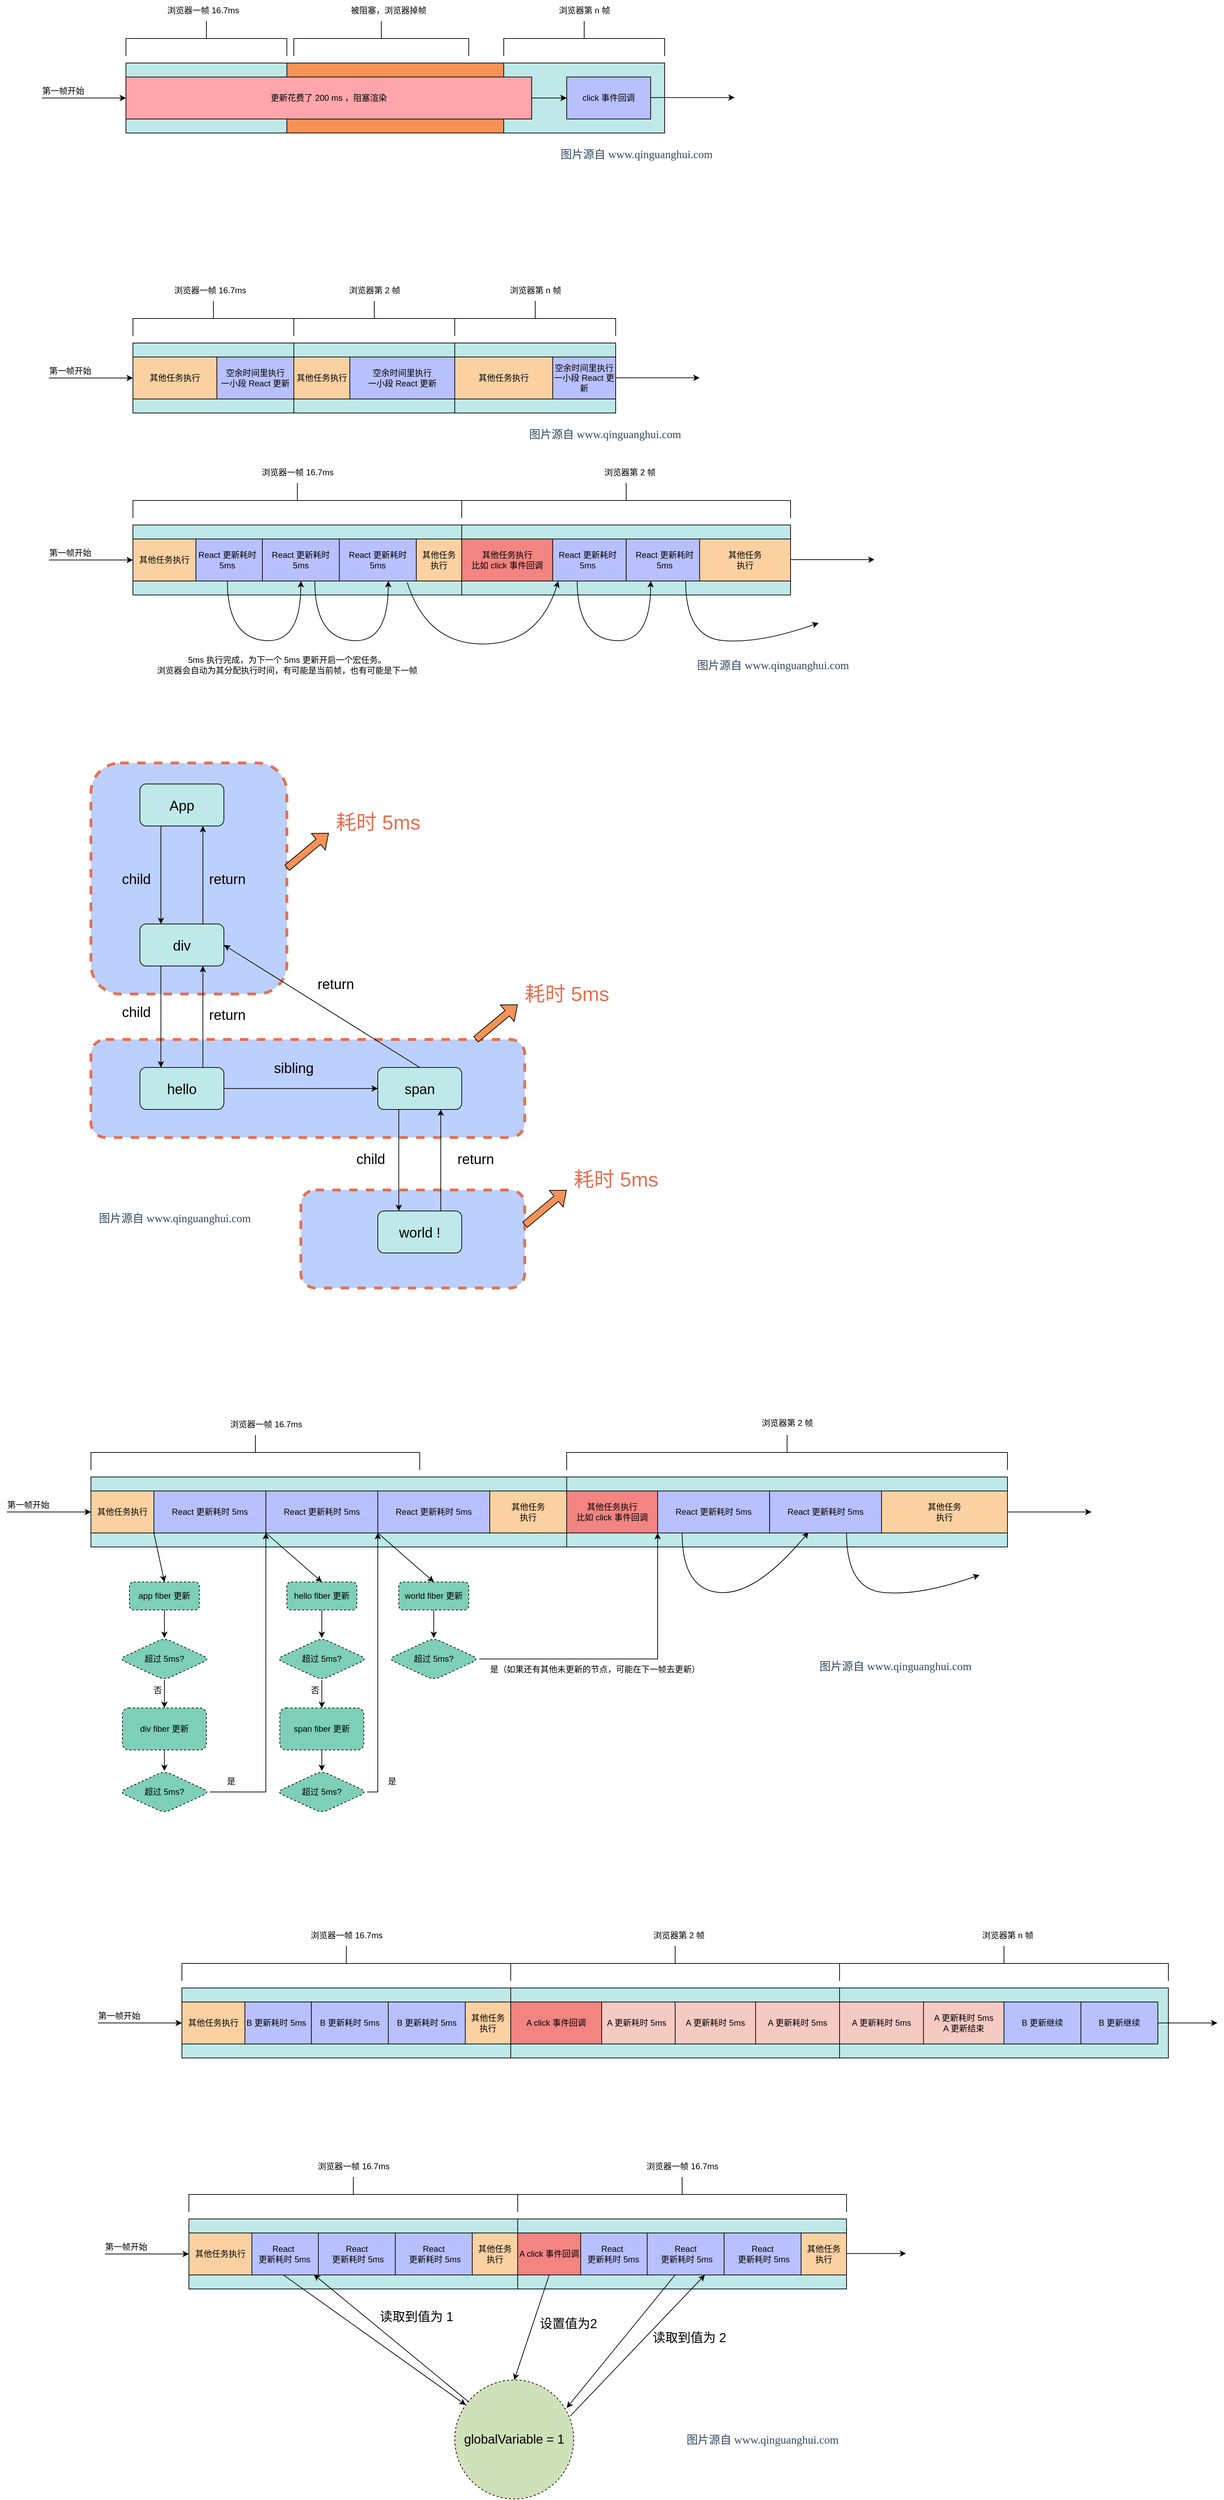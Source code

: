 <mxfile version="20.2.3" type="device"><diagram id="33m1zhPhn40Jrkgx1Ifg" name="React 并发"><mxGraphModel dx="2785" dy="1242" grid="1" gridSize="10" guides="1" tooltips="1" connect="1" arrows="1" fold="1" page="1" pageScale="1" pageWidth="827" pageHeight="1169" math="0" shadow="0"><root><mxCell id="0"/><mxCell id="1" parent="0"/><mxCell id="PT9RlLDkD7lPrrvfI8HO-163" value="" style="rounded=1;whiteSpace=wrap;html=1;fontSize=20;strokeWidth=4;fillColor=#bbd0ff;strokeColor=#E76F51;dashed=1;" vertex="1" parent="1"><mxGeometry x="350" y="1990" width="320" height="140" as="geometry"/></mxCell><mxCell id="PT9RlLDkD7lPrrvfI8HO-161" value="" style="rounded=1;whiteSpace=wrap;html=1;fontSize=20;strokeWidth=4;fillColor=#bbd0ff;strokeColor=#E76F51;dashed=1;" vertex="1" parent="1"><mxGeometry x="50" y="1775" width="620" height="140" as="geometry"/></mxCell><mxCell id="PT9RlLDkD7lPrrvfI8HO-159" value="" style="rounded=1;whiteSpace=wrap;html=1;fontSize=20;strokeWidth=4;fillColor=#bbd0ff;strokeColor=#E76F51;dashed=1;glass=0;sketch=0;" vertex="1" parent="1"><mxGeometry x="50" y="1380" width="280" height="330" as="geometry"/></mxCell><mxCell id="PT9RlLDkD7lPrrvfI8HO-18" value="" style="rounded=0;whiteSpace=wrap;html=1;fillColor=#bee9e8;strokeColor=#000;" vertex="1" parent="1"><mxGeometry x="640" y="380" width="230" height="100" as="geometry"/></mxCell><mxCell id="PT9RlLDkD7lPrrvfI8HO-9" value="" style="rounded=0;whiteSpace=wrap;html=1;fillColor=#f79256;strokeColor=#000;" vertex="1" parent="1"><mxGeometry x="330" y="380" width="310" height="100" as="geometry"/></mxCell><mxCell id="PT9RlLDkD7lPrrvfI8HO-1" value="" style="rounded=0;whiteSpace=wrap;html=1;fillColor=#bee9e8;strokeColor=#000;" vertex="1" parent="1"><mxGeometry x="100" y="380" width="230" height="100" as="geometry"/></mxCell><mxCell id="PT9RlLDkD7lPrrvfI8HO-17" value="" style="edgeStyle=orthogonalEdgeStyle;rounded=0;orthogonalLoop=1;jettySize=auto;html=1;" edge="1" parent="1" source="PT9RlLDkD7lPrrvfI8HO-5" target="PT9RlLDkD7lPrrvfI8HO-16"><mxGeometry relative="1" as="geometry"/></mxCell><mxCell id="PT9RlLDkD7lPrrvfI8HO-5" value="更新花费了 200 ms ，阻塞渲染" style="rounded=0;whiteSpace=wrap;html=1;fillColor=#ffa5ab;strokeColor=#000;" vertex="1" parent="1"><mxGeometry x="100" y="400" width="580" height="60" as="geometry"/></mxCell><mxCell id="PT9RlLDkD7lPrrvfI8HO-6" value="" style="endArrow=classic;html=1;rounded=0;entryX=0;entryY=0.5;entryDx=0;entryDy=0;" edge="1" parent="1" target="PT9RlLDkD7lPrrvfI8HO-5"><mxGeometry width="50" height="50" relative="1" as="geometry"><mxPoint x="-20" y="430" as="sourcePoint"/><mxPoint x="240" y="470" as="targetPoint"/></mxGeometry></mxCell><mxCell id="PT9RlLDkD7lPrrvfI8HO-7" value="第一帧开始" style="text;html=1;align=center;verticalAlign=middle;resizable=0;points=[];autosize=1;strokeColor=none;fillColor=none;" vertex="1" parent="1"><mxGeometry x="-30" y="405" width="80" height="30" as="geometry"/></mxCell><mxCell id="PT9RlLDkD7lPrrvfI8HO-12" value="" style="strokeWidth=1;html=1;shape=mxgraph.flowchart.annotation_2;align=left;labelPosition=right;pointerEvents=1;direction=south;" vertex="1" parent="1"><mxGeometry x="100" y="320" width="230" height="50" as="geometry"/></mxCell><mxCell id="PT9RlLDkD7lPrrvfI8HO-13" value="浏览器一帧 16.7ms" style="text;html=1;align=center;verticalAlign=middle;resizable=0;points=[];autosize=1;strokeColor=none;fillColor=none;" vertex="1" parent="1"><mxGeometry x="145" y="290" width="130" height="30" as="geometry"/></mxCell><mxCell id="PT9RlLDkD7lPrrvfI8HO-16" value="click 事件回调" style="whiteSpace=wrap;html=1;fillColor=#b8c0ff;strokeColor=#000;rounded=0;" vertex="1" parent="1"><mxGeometry x="730" y="400" width="120" height="60" as="geometry"/></mxCell><mxCell id="PT9RlLDkD7lPrrvfI8HO-19" value="" style="strokeWidth=1;html=1;shape=mxgraph.flowchart.annotation_2;align=left;labelPosition=right;pointerEvents=1;direction=south;" vertex="1" parent="1"><mxGeometry x="640" y="320" width="230" height="50" as="geometry"/></mxCell><mxCell id="PT9RlLDkD7lPrrvfI8HO-20" value="浏览器第 n 帧" style="text;html=1;align=center;verticalAlign=middle;resizable=0;points=[];autosize=1;strokeColor=none;fillColor=none;" vertex="1" parent="1"><mxGeometry x="705" y="290" width="100" height="30" as="geometry"/></mxCell><mxCell id="PT9RlLDkD7lPrrvfI8HO-21" value="" style="strokeWidth=1;html=1;shape=mxgraph.flowchart.annotation_2;align=left;labelPosition=right;pointerEvents=1;direction=south;" vertex="1" parent="1"><mxGeometry x="340" y="320" width="250" height="50" as="geometry"/></mxCell><mxCell id="PT9RlLDkD7lPrrvfI8HO-22" value="被阻塞，浏览器掉帧" style="text;html=1;align=center;verticalAlign=middle;resizable=0;points=[];autosize=1;strokeColor=none;fillColor=none;" vertex="1" parent="1"><mxGeometry x="410" y="290" width="130" height="30" as="geometry"/></mxCell><mxCell id="PT9RlLDkD7lPrrvfI8HO-24" value="" style="endArrow=classic;html=1;rounded=0;entryX=0;entryY=0.5;entryDx=0;entryDy=0;" edge="1" parent="1"><mxGeometry width="50" height="50" relative="1" as="geometry"><mxPoint x="850" y="429.41" as="sourcePoint"/><mxPoint x="970" y="429.41" as="targetPoint"/></mxGeometry></mxCell><mxCell id="PT9RlLDkD7lPrrvfI8HO-25" value="" style="rounded=0;whiteSpace=wrap;html=1;fillColor=#bee9e8;strokeColor=#000;" vertex="1" parent="1"><mxGeometry x="340" y="780" width="230" height="100" as="geometry"/></mxCell><mxCell id="PT9RlLDkD7lPrrvfI8HO-27" value="" style="rounded=0;whiteSpace=wrap;html=1;fillColor=#bee9e8;strokeColor=#000;" vertex="1" parent="1"><mxGeometry x="110" y="780" width="230" height="100" as="geometry"/></mxCell><mxCell id="PT9RlLDkD7lPrrvfI8HO-30" value="" style="endArrow=classic;html=1;rounded=0;entryX=0;entryY=0.5;entryDx=0;entryDy=0;" edge="1" parent="1"><mxGeometry width="50" height="50" relative="1" as="geometry"><mxPoint x="-10" y="830" as="sourcePoint"/><mxPoint x="110" y="830.0" as="targetPoint"/></mxGeometry></mxCell><mxCell id="PT9RlLDkD7lPrrvfI8HO-31" value="第一帧开始" style="text;html=1;align=center;verticalAlign=middle;resizable=0;points=[];autosize=1;strokeColor=none;fillColor=none;" vertex="1" parent="1"><mxGeometry x="-20" y="805" width="80" height="30" as="geometry"/></mxCell><mxCell id="PT9RlLDkD7lPrrvfI8HO-32" value="" style="strokeWidth=1;html=1;shape=mxgraph.flowchart.annotation_2;align=left;labelPosition=right;pointerEvents=1;direction=south;" vertex="1" parent="1"><mxGeometry x="110" y="720" width="230" height="50" as="geometry"/></mxCell><mxCell id="PT9RlLDkD7lPrrvfI8HO-33" value="浏览器一帧 16.7ms" style="text;html=1;align=center;verticalAlign=middle;resizable=0;points=[];autosize=1;strokeColor=none;fillColor=none;" vertex="1" parent="1"><mxGeometry x="155" y="690" width="130" height="30" as="geometry"/></mxCell><mxCell id="PT9RlLDkD7lPrrvfI8HO-34" value="空余时间里执行&lt;br&gt;一小段 React 更新" style="whiteSpace=wrap;html=1;fillColor=#b8c0ff;strokeColor=#000;rounded=0;" vertex="1" parent="1"><mxGeometry x="230" y="800" width="110" height="60" as="geometry"/></mxCell><mxCell id="PT9RlLDkD7lPrrvfI8HO-35" value="" style="strokeWidth=1;html=1;shape=mxgraph.flowchart.annotation_2;align=left;labelPosition=right;pointerEvents=1;direction=south;" vertex="1" parent="1"><mxGeometry x="340" y="720" width="230" height="50" as="geometry"/></mxCell><mxCell id="PT9RlLDkD7lPrrvfI8HO-36" value="浏览器第 2 帧" style="text;html=1;align=center;verticalAlign=middle;resizable=0;points=[];autosize=1;strokeColor=none;fillColor=none;" vertex="1" parent="1"><mxGeometry x="405" y="690" width="100" height="30" as="geometry"/></mxCell><mxCell id="PT9RlLDkD7lPrrvfI8HO-45" value="" style="rounded=0;whiteSpace=wrap;html=1;fillColor=#bee9e8;strokeColor=#000;" vertex="1" parent="1"><mxGeometry x="570" y="780" width="230" height="100" as="geometry"/></mxCell><mxCell id="PT9RlLDkD7lPrrvfI8HO-48" value="" style="strokeWidth=1;html=1;shape=mxgraph.flowchart.annotation_2;align=left;labelPosition=right;pointerEvents=1;direction=south;" vertex="1" parent="1"><mxGeometry x="570" y="720" width="230" height="50" as="geometry"/></mxCell><mxCell id="PT9RlLDkD7lPrrvfI8HO-49" value="浏览器第 n 帧" style="text;html=1;align=center;verticalAlign=middle;resizable=0;points=[];autosize=1;strokeColor=none;fillColor=none;" vertex="1" parent="1"><mxGeometry x="635" y="690" width="100" height="30" as="geometry"/></mxCell><mxCell id="PT9RlLDkD7lPrrvfI8HO-53" value="其他任务执行" style="rounded=0;whiteSpace=wrap;html=1;strokeWidth=1;fillColor=#fbd1a2;strokeColor=#000;" vertex="1" parent="1"><mxGeometry x="110" y="800" width="120" height="60" as="geometry"/></mxCell><mxCell id="PT9RlLDkD7lPrrvfI8HO-54" value="空余时间里执行&lt;br&gt;一小段 React 更新" style="whiteSpace=wrap;html=1;fillColor=#b8c0ff;strokeColor=#000;rounded=0;" vertex="1" parent="1"><mxGeometry x="420" y="800" width="150" height="60" as="geometry"/></mxCell><mxCell id="PT9RlLDkD7lPrrvfI8HO-55" value="其他任务执行" style="rounded=0;whiteSpace=wrap;html=1;strokeWidth=1;fillColor=#fbd1a2;strokeColor=#000;" vertex="1" parent="1"><mxGeometry x="340" y="800" width="80" height="60" as="geometry"/></mxCell><mxCell id="PT9RlLDkD7lPrrvfI8HO-56" value="空余时间里执行&lt;br&gt;一小段 React 更新" style="whiteSpace=wrap;html=1;fillColor=#b8c0ff;strokeColor=#000;rounded=0;" vertex="1" parent="1"><mxGeometry x="710" y="800" width="90" height="60" as="geometry"/></mxCell><mxCell id="PT9RlLDkD7lPrrvfI8HO-57" value="其他任务执行" style="rounded=0;whiteSpace=wrap;html=1;strokeWidth=1;fillColor=#fbd1a2;strokeColor=#000;" vertex="1" parent="1"><mxGeometry x="570" y="800" width="140" height="60" as="geometry"/></mxCell><mxCell id="PT9RlLDkD7lPrrvfI8HO-58" value="" style="endArrow=classic;html=1;rounded=0;entryX=0;entryY=0.5;entryDx=0;entryDy=0;" edge="1" parent="1"><mxGeometry width="50" height="50" relative="1" as="geometry"><mxPoint x="800" y="829.75" as="sourcePoint"/><mxPoint x="920" y="829.75" as="targetPoint"/></mxGeometry></mxCell><mxCell id="PT9RlLDkD7lPrrvfI8HO-76" value="" style="rounded=0;whiteSpace=wrap;html=1;fillColor=#bee9e8;strokeColor=#000;" vertex="1" parent="1"><mxGeometry x="110" y="1040" width="470" height="100" as="geometry"/></mxCell><mxCell id="PT9RlLDkD7lPrrvfI8HO-77" value="" style="endArrow=classic;html=1;rounded=0;entryX=0;entryY=0.5;entryDx=0;entryDy=0;" edge="1" parent="1"><mxGeometry width="50" height="50" relative="1" as="geometry"><mxPoint x="-10.0" y="1090" as="sourcePoint"/><mxPoint x="110.0" y="1090.0" as="targetPoint"/></mxGeometry></mxCell><mxCell id="PT9RlLDkD7lPrrvfI8HO-78" value="第一帧开始" style="text;html=1;align=center;verticalAlign=middle;resizable=0;points=[];autosize=1;strokeColor=none;fillColor=none;" vertex="1" parent="1"><mxGeometry x="-20" y="1065" width="80" height="30" as="geometry"/></mxCell><mxCell id="PT9RlLDkD7lPrrvfI8HO-79" value="" style="strokeWidth=1;html=1;shape=mxgraph.flowchart.annotation_2;align=left;labelPosition=right;pointerEvents=1;direction=south;" vertex="1" parent="1"><mxGeometry x="110" y="980" width="470" height="50" as="geometry"/></mxCell><mxCell id="PT9RlLDkD7lPrrvfI8HO-80" value="浏览器一帧 16.7ms" style="text;html=1;align=center;verticalAlign=middle;resizable=0;points=[];autosize=1;strokeColor=none;fillColor=none;" vertex="1" parent="1"><mxGeometry x="280" y="950" width="130" height="30" as="geometry"/></mxCell><mxCell id="PT9RlLDkD7lPrrvfI8HO-81" value="React 更新耗时 5ms" style="whiteSpace=wrap;html=1;fillColor=#b8c0ff;strokeColor=#000;rounded=0;" vertex="1" parent="1"><mxGeometry x="190" y="1060" width="110" height="60" as="geometry"/></mxCell><mxCell id="PT9RlLDkD7lPrrvfI8HO-84" value="" style="rounded=0;whiteSpace=wrap;html=1;fillColor=#bee9e8;strokeColor=#000;" vertex="1" parent="1"><mxGeometry x="580" y="1040" width="470" height="100" as="geometry"/></mxCell><mxCell id="PT9RlLDkD7lPrrvfI8HO-85" value="" style="strokeWidth=1;html=1;shape=mxgraph.flowchart.annotation_2;align=left;labelPosition=right;pointerEvents=1;direction=south;" vertex="1" parent="1"><mxGeometry x="580" y="980" width="470" height="50" as="geometry"/></mxCell><mxCell id="PT9RlLDkD7lPrrvfI8HO-92" value="" style="endArrow=classic;html=1;rounded=0;entryX=0;entryY=0.5;entryDx=0;entryDy=0;" edge="1" parent="1"><mxGeometry width="50" height="50" relative="1" as="geometry"><mxPoint x="1050" y="1089.47" as="sourcePoint"/><mxPoint x="1170" y="1089.47" as="targetPoint"/></mxGeometry></mxCell><mxCell id="PT9RlLDkD7lPrrvfI8HO-94" value="浏览器第 2 帧" style="text;html=1;align=center;verticalAlign=middle;resizable=0;points=[];autosize=1;strokeColor=none;fillColor=none;" vertex="1" parent="1"><mxGeometry x="770" y="950" width="100" height="30" as="geometry"/></mxCell><mxCell id="PT9RlLDkD7lPrrvfI8HO-95" value="React 更新耗时 5ms" style="whiteSpace=wrap;html=1;fillColor=#b8c0ff;strokeColor=#000;rounded=0;" vertex="1" parent="1"><mxGeometry x="295" y="1060" width="110" height="60" as="geometry"/></mxCell><mxCell id="PT9RlLDkD7lPrrvfI8HO-96" value="React 更新耗时 5ms" style="whiteSpace=wrap;html=1;fillColor=#b8c0ff;strokeColor=#000;rounded=0;" vertex="1" parent="1"><mxGeometry x="405" y="1060" width="110" height="60" as="geometry"/></mxCell><mxCell id="PT9RlLDkD7lPrrvfI8HO-97" value="其他任务执行" style="rounded=0;whiteSpace=wrap;html=1;strokeWidth=1;fillColor=#fbd1a2;strokeColor=#000;" vertex="1" parent="1"><mxGeometry x="110" y="1060" width="90" height="60" as="geometry"/></mxCell><mxCell id="PT9RlLDkD7lPrrvfI8HO-100" value="其他任务&lt;br&gt;执行" style="rounded=0;whiteSpace=wrap;html=1;strokeWidth=1;fillColor=#fbd1a2;strokeColor=#000;" vertex="1" parent="1"><mxGeometry x="515" y="1060" width="65" height="60" as="geometry"/></mxCell><mxCell id="PT9RlLDkD7lPrrvfI8HO-102" value="" style="curved=1;endArrow=classic;html=1;rounded=0;exitX=0.5;exitY=1;exitDx=0;exitDy=0;entryX=0.5;entryY=1;entryDx=0;entryDy=0;" edge="1" parent="1" source="PT9RlLDkD7lPrrvfI8HO-81" target="PT9RlLDkD7lPrrvfI8HO-95"><mxGeometry width="50" height="50" relative="1" as="geometry"><mxPoint x="270" y="1230" as="sourcePoint"/><mxPoint x="320" y="1180" as="targetPoint"/><Array as="points"><mxPoint x="245" y="1200"/><mxPoint x="350" y="1210"/></Array></mxGeometry></mxCell><mxCell id="PT9RlLDkD7lPrrvfI8HO-103" value="5ms 执行完成，为下一个 5ms 更新开启一个宏任务。&lt;br&gt;浏览器会自动为其分配执行时间，有可能是当前帧，也有可能是下一帧&lt;br&gt;" style="text;html=1;align=center;verticalAlign=middle;resizable=0;points=[];autosize=1;strokeColor=none;fillColor=none;" vertex="1" parent="1"><mxGeometry x="130" y="1220" width="400" height="40" as="geometry"/></mxCell><mxCell id="PT9RlLDkD7lPrrvfI8HO-104" value="" style="curved=1;endArrow=classic;html=1;rounded=0;exitX=0.5;exitY=1;exitDx=0;exitDy=0;entryX=0.5;entryY=1;entryDx=0;entryDy=0;" edge="1" parent="1"><mxGeometry width="50" height="50" relative="1" as="geometry"><mxPoint x="370" y="1120" as="sourcePoint"/><mxPoint x="475" y="1120" as="targetPoint"/><Array as="points"><mxPoint x="370" y="1200"/><mxPoint x="475" y="1210"/></Array></mxGeometry></mxCell><mxCell id="PT9RlLDkD7lPrrvfI8HO-105" value="React 更新耗时 5ms" style="whiteSpace=wrap;html=1;fillColor=#b8c0ff;strokeColor=#000;rounded=0;" vertex="1" parent="1"><mxGeometry x="705" y="1060" width="110" height="60" as="geometry"/></mxCell><mxCell id="PT9RlLDkD7lPrrvfI8HO-106" value="React 更新耗时 5ms" style="whiteSpace=wrap;html=1;fillColor=#b8c0ff;strokeColor=#000;rounded=0;" vertex="1" parent="1"><mxGeometry x="815" y="1060" width="110" height="60" as="geometry"/></mxCell><mxCell id="PT9RlLDkD7lPrrvfI8HO-108" value="其他任务执行&lt;br&gt;比如 click 事件回调" style="rounded=0;whiteSpace=wrap;html=1;strokeWidth=1;fillColor=#f28482;strokeColor=#000;" vertex="1" parent="1"><mxGeometry x="580" y="1060" width="130" height="60" as="geometry"/></mxCell><mxCell id="PT9RlLDkD7lPrrvfI8HO-109" value="其他任务&lt;br&gt;执行" style="rounded=0;whiteSpace=wrap;html=1;strokeWidth=1;fillColor=#fbd1a2;strokeColor=#000;" vertex="1" parent="1"><mxGeometry x="920" y="1060" width="130" height="60" as="geometry"/></mxCell><mxCell id="PT9RlLDkD7lPrrvfI8HO-110" value="" style="curved=1;endArrow=classic;html=1;rounded=0;exitX=0.882;exitY=1.033;exitDx=0;exitDy=0;exitPerimeter=0;entryX=0.118;entryY=1.007;entryDx=0;entryDy=0;entryPerimeter=0;" edge="1" parent="1" source="PT9RlLDkD7lPrrvfI8HO-96" target="PT9RlLDkD7lPrrvfI8HO-105"><mxGeometry width="50" height="50" relative="1" as="geometry"><mxPoint x="515" y="1110" as="sourcePoint"/><mxPoint x="620" y="1110" as="targetPoint"/><Array as="points"><mxPoint x="530" y="1210"/><mxPoint x="690" y="1210"/></Array></mxGeometry></mxCell><mxCell id="PT9RlLDkD7lPrrvfI8HO-111" value="" style="curved=1;endArrow=classic;html=1;rounded=0;exitX=0.5;exitY=1;exitDx=0;exitDy=0;entryX=0.5;entryY=1;entryDx=0;entryDy=0;" edge="1" parent="1"><mxGeometry width="50" height="50" relative="1" as="geometry"><mxPoint x="745" y="1120" as="sourcePoint"/><mxPoint x="850" y="1120" as="targetPoint"/><Array as="points"><mxPoint x="745" y="1200"/><mxPoint x="850" y="1210"/></Array></mxGeometry></mxCell><mxCell id="PT9RlLDkD7lPrrvfI8HO-112" value="" style="curved=1;endArrow=classic;html=1;rounded=0;exitX=0.5;exitY=1;exitDx=0;exitDy=0;" edge="1" parent="1"><mxGeometry width="50" height="50" relative="1" as="geometry"><mxPoint x="900" y="1120" as="sourcePoint"/><mxPoint x="1090" y="1180" as="targetPoint"/><Array as="points"><mxPoint x="900" y="1200"/><mxPoint x="1005" y="1210"/></Array></mxGeometry></mxCell><mxCell id="PT9RlLDkD7lPrrvfI8HO-141" style="edgeStyle=orthogonalEdgeStyle;rounded=0;orthogonalLoop=1;jettySize=auto;html=1;exitX=0.25;exitY=1;exitDx=0;exitDy=0;entryX=0.25;entryY=0;entryDx=0;entryDy=0;fontSize=20;" edge="1" parent="1" source="PT9RlLDkD7lPrrvfI8HO-115" target="PT9RlLDkD7lPrrvfI8HO-119"><mxGeometry relative="1" as="geometry"/></mxCell><mxCell id="PT9RlLDkD7lPrrvfI8HO-115" value="App" style="rounded=1;whiteSpace=wrap;html=1;strokeWidth=1;fillColor=#bee9e8;strokeColor=#000;fontSize=20;" vertex="1" parent="1"><mxGeometry x="120" y="1410" width="120" height="60" as="geometry"/></mxCell><mxCell id="PT9RlLDkD7lPrrvfI8HO-142" style="edgeStyle=orthogonalEdgeStyle;rounded=0;orthogonalLoop=1;jettySize=auto;html=1;exitX=0.25;exitY=1;exitDx=0;exitDy=0;entryX=0.25;entryY=0;entryDx=0;entryDy=0;fontSize=20;" edge="1" parent="1" source="PT9RlLDkD7lPrrvfI8HO-119" target="PT9RlLDkD7lPrrvfI8HO-121"><mxGeometry relative="1" as="geometry"/></mxCell><mxCell id="PT9RlLDkD7lPrrvfI8HO-155" style="edgeStyle=orthogonalEdgeStyle;rounded=0;orthogonalLoop=1;jettySize=auto;html=1;exitX=0.75;exitY=0;exitDx=0;exitDy=0;entryX=0.75;entryY=1;entryDx=0;entryDy=0;fontSize=20;" edge="1" parent="1" source="PT9RlLDkD7lPrrvfI8HO-119" target="PT9RlLDkD7lPrrvfI8HO-115"><mxGeometry relative="1" as="geometry"/></mxCell><mxCell id="PT9RlLDkD7lPrrvfI8HO-119" value="div" style="rounded=1;whiteSpace=wrap;html=1;strokeWidth=1;fillColor=#bee9e8;strokeColor=#000;fontSize=20;" vertex="1" parent="1"><mxGeometry x="120" y="1610" width="120" height="60" as="geometry"/></mxCell><mxCell id="PT9RlLDkD7lPrrvfI8HO-124" value="" style="edgeStyle=orthogonalEdgeStyle;rounded=0;orthogonalLoop=1;jettySize=auto;html=1;fontSize=20;" edge="1" parent="1" source="PT9RlLDkD7lPrrvfI8HO-121" target="PT9RlLDkD7lPrrvfI8HO-123"><mxGeometry relative="1" as="geometry"/></mxCell><mxCell id="PT9RlLDkD7lPrrvfI8HO-154" style="edgeStyle=orthogonalEdgeStyle;rounded=0;orthogonalLoop=1;jettySize=auto;html=1;exitX=0.75;exitY=0;exitDx=0;exitDy=0;entryX=0.75;entryY=1;entryDx=0;entryDy=0;fontSize=20;" edge="1" parent="1" source="PT9RlLDkD7lPrrvfI8HO-121" target="PT9RlLDkD7lPrrvfI8HO-119"><mxGeometry relative="1" as="geometry"/></mxCell><mxCell id="PT9RlLDkD7lPrrvfI8HO-121" value="hello" style="rounded=1;whiteSpace=wrap;html=1;strokeWidth=1;fillColor=#bee9e8;strokeColor=#000;fontSize=20;" vertex="1" parent="1"><mxGeometry x="120" y="1815" width="120" height="60" as="geometry"/></mxCell><mxCell id="PT9RlLDkD7lPrrvfI8HO-156" style="edgeStyle=orthogonalEdgeStyle;rounded=0;orthogonalLoop=1;jettySize=auto;html=1;exitX=0.25;exitY=1;exitDx=0;exitDy=0;entryX=0.25;entryY=0;entryDx=0;entryDy=0;fontSize=20;" edge="1" parent="1" source="PT9RlLDkD7lPrrvfI8HO-123" target="PT9RlLDkD7lPrrvfI8HO-125"><mxGeometry relative="1" as="geometry"/></mxCell><mxCell id="PT9RlLDkD7lPrrvfI8HO-123" value="span" style="rounded=1;whiteSpace=wrap;html=1;strokeWidth=1;fillColor=#bee9e8;strokeColor=#000;fontSize=20;" vertex="1" parent="1"><mxGeometry x="460" y="1815" width="120" height="60" as="geometry"/></mxCell><mxCell id="PT9RlLDkD7lPrrvfI8HO-140" style="edgeStyle=orthogonalEdgeStyle;rounded=0;orthogonalLoop=1;jettySize=auto;html=1;exitX=0.75;exitY=0;exitDx=0;exitDy=0;entryX=0.75;entryY=1;entryDx=0;entryDy=0;fontSize=20;" edge="1" parent="1" source="PT9RlLDkD7lPrrvfI8HO-125" target="PT9RlLDkD7lPrrvfI8HO-123"><mxGeometry relative="1" as="geometry"/></mxCell><mxCell id="PT9RlLDkD7lPrrvfI8HO-125" value="world !" style="rounded=1;whiteSpace=wrap;html=1;strokeWidth=1;fillColor=#bee9e8;strokeColor=#000;fontSize=20;" vertex="1" parent="1"><mxGeometry x="460" y="2020" width="120" height="60" as="geometry"/></mxCell><mxCell id="PT9RlLDkD7lPrrvfI8HO-127" value="child" style="text;html=1;strokeColor=none;fillColor=none;align=center;verticalAlign=middle;whiteSpace=wrap;rounded=0;fontSize=20;" vertex="1" parent="1"><mxGeometry x="85" y="1530" width="60" height="30" as="geometry"/></mxCell><mxCell id="PT9RlLDkD7lPrrvfI8HO-139" value="" style="endArrow=classic;html=1;rounded=0;fontSize=20;exitX=0.5;exitY=0;exitDx=0;exitDy=0;entryX=1;entryY=0.5;entryDx=0;entryDy=0;" edge="1" parent="1" source="PT9RlLDkD7lPrrvfI8HO-123" target="PT9RlLDkD7lPrrvfI8HO-119"><mxGeometry width="50" height="50" relative="1" as="geometry"><mxPoint x="350" y="1720" as="sourcePoint"/><mxPoint x="400" y="1670" as="targetPoint"/></mxGeometry></mxCell><mxCell id="PT9RlLDkD7lPrrvfI8HO-143" value="child" style="text;html=1;strokeColor=none;fillColor=none;align=center;verticalAlign=middle;whiteSpace=wrap;rounded=0;fontSize=20;" vertex="1" parent="1"><mxGeometry x="85" y="1720" width="60" height="30" as="geometry"/></mxCell><mxCell id="PT9RlLDkD7lPrrvfI8HO-144" value="child" style="text;html=1;strokeColor=none;fillColor=none;align=center;verticalAlign=middle;whiteSpace=wrap;rounded=0;fontSize=20;" vertex="1" parent="1"><mxGeometry x="420" y="1930" width="60" height="30" as="geometry"/></mxCell><mxCell id="PT9RlLDkD7lPrrvfI8HO-145" value="return" style="text;html=1;strokeColor=none;fillColor=none;align=center;verticalAlign=middle;whiteSpace=wrap;rounded=0;fontSize=20;" vertex="1" parent="1"><mxGeometry x="215" y="1530" width="60" height="30" as="geometry"/></mxCell><mxCell id="PT9RlLDkD7lPrrvfI8HO-146" value="return" style="text;html=1;strokeColor=none;fillColor=none;align=center;verticalAlign=middle;whiteSpace=wrap;rounded=0;fontSize=20;" vertex="1" parent="1"><mxGeometry x="215" y="1724" width="60" height="30" as="geometry"/></mxCell><mxCell id="PT9RlLDkD7lPrrvfI8HO-147" value="return" style="text;html=1;strokeColor=none;fillColor=none;align=center;verticalAlign=middle;whiteSpace=wrap;rounded=0;fontSize=20;" vertex="1" parent="1"><mxGeometry x="370" y="1680" width="60" height="30" as="geometry"/></mxCell><mxCell id="PT9RlLDkD7lPrrvfI8HO-148" value="return" style="text;html=1;strokeColor=none;fillColor=none;align=center;verticalAlign=middle;whiteSpace=wrap;rounded=0;fontSize=20;" vertex="1" parent="1"><mxGeometry x="570" y="1930" width="60" height="30" as="geometry"/></mxCell><mxCell id="PT9RlLDkD7lPrrvfI8HO-149" value="sibling" style="text;html=1;strokeColor=none;fillColor=none;align=center;verticalAlign=middle;whiteSpace=wrap;rounded=0;fontSize=20;" vertex="1" parent="1"><mxGeometry x="310" y="1800" width="60" height="30" as="geometry"/></mxCell><mxCell id="PT9RlLDkD7lPrrvfI8HO-162" value="耗时 5ms" style="text;html=1;strokeColor=none;fillColor=none;align=center;verticalAlign=middle;whiteSpace=wrap;rounded=0;dashed=1;fontSize=29;fontColor=#E76F51;" vertex="1" parent="1"><mxGeometry x="396.5" y="1450" width="127" height="30" as="geometry"/></mxCell><mxCell id="PT9RlLDkD7lPrrvfI8HO-164" value="" style="shape=flexArrow;endArrow=classic;html=1;rounded=0;fontSize=29;fontColor=#E76F51;fillColor=#f79256;strokeColor=#000;" edge="1" parent="1"><mxGeometry width="50" height="50" relative="1" as="geometry"><mxPoint x="330" y="1530" as="sourcePoint"/><mxPoint x="390" y="1480" as="targetPoint"/></mxGeometry></mxCell><mxCell id="PT9RlLDkD7lPrrvfI8HO-166" value="耗时 5ms" style="text;html=1;strokeColor=none;fillColor=none;align=center;verticalAlign=middle;whiteSpace=wrap;rounded=0;dashed=1;fontSize=29;fontColor=#E76F51;" vertex="1" parent="1"><mxGeometry x="666.5" y="1695" width="127" height="30" as="geometry"/></mxCell><mxCell id="PT9RlLDkD7lPrrvfI8HO-167" value="" style="shape=flexArrow;endArrow=classic;html=1;rounded=0;fontSize=29;fontColor=#E76F51;fillColor=#f79256;strokeColor=#000;" edge="1" parent="1"><mxGeometry width="50" height="50" relative="1" as="geometry"><mxPoint x="600" y="1775" as="sourcePoint"/><mxPoint x="660" y="1725" as="targetPoint"/></mxGeometry></mxCell><mxCell id="PT9RlLDkD7lPrrvfI8HO-168" value="耗时 5ms" style="text;html=1;strokeColor=none;fillColor=none;align=center;verticalAlign=middle;whiteSpace=wrap;rounded=0;dashed=1;fontSize=29;fontColor=#E76F51;" vertex="1" parent="1"><mxGeometry x="736.5" y="1960" width="127" height="30" as="geometry"/></mxCell><mxCell id="PT9RlLDkD7lPrrvfI8HO-169" value="" style="shape=flexArrow;endArrow=classic;html=1;rounded=0;fontSize=29;fontColor=#E76F51;fillColor=#f79256;strokeColor=#000;" edge="1" parent="1"><mxGeometry width="50" height="50" relative="1" as="geometry"><mxPoint x="670" y="2040" as="sourcePoint"/><mxPoint x="730" y="1990" as="targetPoint"/></mxGeometry></mxCell><mxCell id="PT9RlLDkD7lPrrvfI8HO-170" value="" style="rounded=0;whiteSpace=wrap;html=1;fillColor=#bee9e8;strokeColor=#000;" vertex="1" parent="1"><mxGeometry x="50" y="2400" width="680" height="100" as="geometry"/></mxCell><mxCell id="PT9RlLDkD7lPrrvfI8HO-171" value="" style="endArrow=classic;html=1;rounded=0;entryX=0;entryY=0.5;entryDx=0;entryDy=0;" edge="1" parent="1"><mxGeometry width="50" height="50" relative="1" as="geometry"><mxPoint x="-70" y="2450" as="sourcePoint"/><mxPoint x="50" y="2450" as="targetPoint"/></mxGeometry></mxCell><mxCell id="PT9RlLDkD7lPrrvfI8HO-172" value="第一帧开始" style="text;html=1;align=center;verticalAlign=middle;resizable=0;points=[];autosize=1;strokeColor=none;fillColor=none;" vertex="1" parent="1"><mxGeometry x="-80" y="2425" width="80" height="30" as="geometry"/></mxCell><mxCell id="PT9RlLDkD7lPrrvfI8HO-173" value="" style="strokeWidth=1;html=1;shape=mxgraph.flowchart.annotation_2;align=left;labelPosition=right;pointerEvents=1;direction=south;" vertex="1" parent="1"><mxGeometry x="50" y="2340" width="470" height="50" as="geometry"/></mxCell><mxCell id="PT9RlLDkD7lPrrvfI8HO-174" value="浏览器一帧 16.7ms" style="text;html=1;align=center;verticalAlign=middle;resizable=0;points=[];autosize=1;strokeColor=none;fillColor=none;" vertex="1" parent="1"><mxGeometry x="235" y="2310" width="130" height="30" as="geometry"/></mxCell><mxCell id="PT9RlLDkD7lPrrvfI8HO-175" value="React 更新耗时 5ms" style="whiteSpace=wrap;html=1;fillColor=#b8c0ff;strokeColor=#000;rounded=0;" vertex="1" parent="1"><mxGeometry x="140" y="2420" width="160" height="60" as="geometry"/></mxCell><mxCell id="PT9RlLDkD7lPrrvfI8HO-176" value="" style="rounded=0;whiteSpace=wrap;html=1;fillColor=#bee9e8;strokeColor=#000;" vertex="1" parent="1"><mxGeometry x="730" y="2400" width="630" height="100" as="geometry"/></mxCell><mxCell id="PT9RlLDkD7lPrrvfI8HO-177" value="" style="strokeWidth=1;html=1;shape=mxgraph.flowchart.annotation_2;align=left;labelPosition=right;pointerEvents=1;direction=south;" vertex="1" parent="1"><mxGeometry x="730" y="2340" width="630" height="50" as="geometry"/></mxCell><mxCell id="PT9RlLDkD7lPrrvfI8HO-178" value="浏览器第 2 帧" style="text;html=1;align=center;verticalAlign=middle;resizable=0;points=[];autosize=1;strokeColor=none;fillColor=none;" vertex="1" parent="1"><mxGeometry x="995" y="2308" width="100" height="30" as="geometry"/></mxCell><mxCell id="PT9RlLDkD7lPrrvfI8HO-181" value="其他任务执行" style="rounded=0;whiteSpace=wrap;html=1;strokeWidth=1;fillColor=#fbd1a2;strokeColor=#000;" vertex="1" parent="1"><mxGeometry x="50" y="2420" width="90" height="60" as="geometry"/></mxCell><mxCell id="PT9RlLDkD7lPrrvfI8HO-182" value="其他任务&lt;br&gt;执行" style="rounded=0;whiteSpace=wrap;html=1;strokeWidth=1;fillColor=#fbd1a2;strokeColor=#000;" vertex="1" parent="1"><mxGeometry x="620" y="2420" width="110" height="60" as="geometry"/></mxCell><mxCell id="PT9RlLDkD7lPrrvfI8HO-188" value="其他任务执行&lt;br&gt;比如 click 事件回调" style="rounded=0;whiteSpace=wrap;html=1;strokeWidth=1;fillColor=#f28482;strokeColor=#000;" vertex="1" parent="1"><mxGeometry x="730" y="2420" width="130" height="60" as="geometry"/></mxCell><mxCell id="PT9RlLDkD7lPrrvfI8HO-191" value="" style="curved=1;endArrow=classic;html=1;rounded=0;exitX=0.5;exitY=1;exitDx=0;exitDy=0;entryX=0.347;entryY=0.981;entryDx=0;entryDy=0;entryPerimeter=0;" edge="1" parent="1" target="PT9RlLDkD7lPrrvfI8HO-242"><mxGeometry width="50" height="50" relative="1" as="geometry"><mxPoint x="895" y="2480" as="sourcePoint"/><mxPoint x="1000" y="2480" as="targetPoint"/><Array as="points"><mxPoint x="895" y="2560"/><mxPoint x="1000" y="2570"/></Array></mxGeometry></mxCell><mxCell id="PT9RlLDkD7lPrrvfI8HO-192" value="" style="curved=1;endArrow=classic;html=1;rounded=0;exitX=0.5;exitY=1;exitDx=0;exitDy=0;" edge="1" parent="1"><mxGeometry width="50" height="50" relative="1" as="geometry"><mxPoint x="1130" y="2480" as="sourcePoint"/><mxPoint x="1320" y="2540" as="targetPoint"/><Array as="points"><mxPoint x="1130" y="2560"/><mxPoint x="1235" y="2570"/></Array></mxGeometry></mxCell><mxCell id="PT9RlLDkD7lPrrvfI8HO-195" value="" style="endArrow=classic;html=1;rounded=0;fontSize=29;fontColor=#E76F51;exitX=0;exitY=1;exitDx=0;exitDy=0;entryX=0.5;entryY=0;entryDx=0;entryDy=0;" edge="1" parent="1" source="PT9RlLDkD7lPrrvfI8HO-175" target="PT9RlLDkD7lPrrvfI8HO-196"><mxGeometry width="50" height="50" relative="1" as="geometry"><mxPoint x="280" y="2460" as="sourcePoint"/><mxPoint x="160" y="2550" as="targetPoint"/></mxGeometry></mxCell><mxCell id="PT9RlLDkD7lPrrvfI8HO-204" value="" style="edgeStyle=orthogonalEdgeStyle;rounded=0;orthogonalLoop=1;jettySize=auto;html=1;fontSize=12;fontColor=#E76F51;" edge="1" parent="1" source="PT9RlLDkD7lPrrvfI8HO-196" target="PT9RlLDkD7lPrrvfI8HO-203"><mxGeometry relative="1" as="geometry"/></mxCell><mxCell id="PT9RlLDkD7lPrrvfI8HO-196" value="app fiber 更新" style="rounded=1;whiteSpace=wrap;html=1;glass=0;dashed=1;sketch=0;fontSize=12;strokeColor=#000;strokeWidth=1;fillColor=#7dcfb6;" vertex="1" parent="1"><mxGeometry x="105" y="2550" width="100" height="40" as="geometry"/></mxCell><mxCell id="PT9RlLDkD7lPrrvfI8HO-206" value="" style="edgeStyle=orthogonalEdgeStyle;rounded=0;orthogonalLoop=1;jettySize=auto;html=1;fontSize=12;fontColor=#E76F51;" edge="1" parent="1" source="PT9RlLDkD7lPrrvfI8HO-203" target="PT9RlLDkD7lPrrvfI8HO-205"><mxGeometry relative="1" as="geometry"/></mxCell><mxCell id="PT9RlLDkD7lPrrvfI8HO-203" value="超过 5ms?" style="rhombus;whiteSpace=wrap;html=1;fillColor=#7dcfb6;strokeColor=#000;rounded=1;glass=0;dashed=1;sketch=0;strokeWidth=1;" vertex="1" parent="1"><mxGeometry x="90" y="2630" width="130" height="60" as="geometry"/></mxCell><mxCell id="PT9RlLDkD7lPrrvfI8HO-208" style="edgeStyle=orthogonalEdgeStyle;rounded=0;orthogonalLoop=1;jettySize=auto;html=1;exitX=0.5;exitY=1;exitDx=0;exitDy=0;entryX=0.5;entryY=0;entryDx=0;entryDy=0;fontSize=12;fontColor=#E76F51;" edge="1" parent="1" source="PT9RlLDkD7lPrrvfI8HO-205" target="PT9RlLDkD7lPrrvfI8HO-207"><mxGeometry relative="1" as="geometry"/></mxCell><mxCell id="PT9RlLDkD7lPrrvfI8HO-205" value="div fiber 更新" style="whiteSpace=wrap;html=1;fillColor=#7dcfb6;strokeColor=#000;rounded=1;glass=0;dashed=1;sketch=0;strokeWidth=1;" vertex="1" parent="1"><mxGeometry x="95" y="2730" width="120" height="60" as="geometry"/></mxCell><mxCell id="PT9RlLDkD7lPrrvfI8HO-223" style="edgeStyle=orthogonalEdgeStyle;rounded=0;orthogonalLoop=1;jettySize=auto;html=1;entryX=0;entryY=1;entryDx=0;entryDy=0;fontSize=12;fontColor=#000000;" edge="1" parent="1" source="PT9RlLDkD7lPrrvfI8HO-207" target="PT9RlLDkD7lPrrvfI8HO-221"><mxGeometry relative="1" as="geometry"/></mxCell><mxCell id="PT9RlLDkD7lPrrvfI8HO-207" value="超过 5ms?" style="rhombus;whiteSpace=wrap;html=1;fillColor=#7dcfb6;strokeColor=#000;rounded=1;glass=0;dashed=1;sketch=0;strokeWidth=1;" vertex="1" parent="1"><mxGeometry x="90" y="2820" width="130" height="60" as="geometry"/></mxCell><mxCell id="PT9RlLDkD7lPrrvfI8HO-209" value="&lt;font color=&quot;#000000&quot;&gt;否&lt;/font&gt;" style="text;html=1;align=center;verticalAlign=middle;resizable=0;points=[];autosize=1;strokeColor=none;fillColor=none;fontSize=12;fontColor=#E76F51;" vertex="1" parent="1"><mxGeometry x="125" y="2690" width="40" height="30" as="geometry"/></mxCell><mxCell id="PT9RlLDkD7lPrrvfI8HO-211" value="" style="endArrow=classic;html=1;rounded=0;fontSize=29;fontColor=#E76F51;exitX=0;exitY=1;exitDx=0;exitDy=0;entryX=0.5;entryY=0;entryDx=0;entryDy=0;" edge="1" parent="1" target="PT9RlLDkD7lPrrvfI8HO-213" source="PT9RlLDkD7lPrrvfI8HO-221"><mxGeometry width="50" height="50" relative="1" as="geometry"><mxPoint x="440" y="2480" as="sourcePoint"/><mxPoint x="410" y="2550" as="targetPoint"/></mxGeometry></mxCell><mxCell id="PT9RlLDkD7lPrrvfI8HO-212" value="" style="edgeStyle=orthogonalEdgeStyle;rounded=0;orthogonalLoop=1;jettySize=auto;html=1;fontSize=12;fontColor=#E76F51;" edge="1" parent="1" source="PT9RlLDkD7lPrrvfI8HO-213" target="PT9RlLDkD7lPrrvfI8HO-215"><mxGeometry relative="1" as="geometry"/></mxCell><mxCell id="PT9RlLDkD7lPrrvfI8HO-213" value="hello fiber 更新" style="rounded=1;whiteSpace=wrap;html=1;glass=0;dashed=1;sketch=0;fontSize=12;strokeColor=#000;strokeWidth=1;fillColor=#7dcfb6;" vertex="1" parent="1"><mxGeometry x="330" y="2550" width="100" height="40" as="geometry"/></mxCell><mxCell id="PT9RlLDkD7lPrrvfI8HO-214" value="" style="edgeStyle=orthogonalEdgeStyle;rounded=0;orthogonalLoop=1;jettySize=auto;html=1;fontSize=12;fontColor=#E76F51;" edge="1" parent="1" source="PT9RlLDkD7lPrrvfI8HO-215" target="PT9RlLDkD7lPrrvfI8HO-217"><mxGeometry relative="1" as="geometry"/></mxCell><mxCell id="PT9RlLDkD7lPrrvfI8HO-215" value="超过 5ms?" style="rhombus;whiteSpace=wrap;html=1;fillColor=#7dcfb6;strokeColor=#000;rounded=1;glass=0;dashed=1;sketch=0;strokeWidth=1;" vertex="1" parent="1"><mxGeometry x="315" y="2630" width="130" height="60" as="geometry"/></mxCell><mxCell id="PT9RlLDkD7lPrrvfI8HO-216" style="edgeStyle=orthogonalEdgeStyle;rounded=0;orthogonalLoop=1;jettySize=auto;html=1;exitX=0.5;exitY=1;exitDx=0;exitDy=0;entryX=0.5;entryY=0;entryDx=0;entryDy=0;fontSize=12;fontColor=#E76F51;" edge="1" parent="1" source="PT9RlLDkD7lPrrvfI8HO-217" target="PT9RlLDkD7lPrrvfI8HO-219"><mxGeometry relative="1" as="geometry"/></mxCell><mxCell id="PT9RlLDkD7lPrrvfI8HO-217" value="span fiber 更新" style="whiteSpace=wrap;html=1;fillColor=#7dcfb6;strokeColor=#000;rounded=1;glass=0;dashed=1;sketch=0;strokeWidth=1;" vertex="1" parent="1"><mxGeometry x="320" y="2730" width="120" height="60" as="geometry"/></mxCell><mxCell id="PT9RlLDkD7lPrrvfI8HO-218" style="edgeStyle=orthogonalEdgeStyle;rounded=0;orthogonalLoop=1;jettySize=auto;html=1;entryX=0;entryY=1;entryDx=0;entryDy=0;fontSize=12;fontColor=#000000;" edge="1" parent="1" source="PT9RlLDkD7lPrrvfI8HO-219"><mxGeometry relative="1" as="geometry"><mxPoint x="460" y="2480" as="targetPoint"/><Array as="points"><mxPoint x="460" y="2850"/></Array></mxGeometry></mxCell><mxCell id="PT9RlLDkD7lPrrvfI8HO-219" value="超过 5ms?" style="rhombus;whiteSpace=wrap;html=1;fillColor=#7dcfb6;strokeColor=#000;rounded=1;glass=0;dashed=1;sketch=0;strokeWidth=1;" vertex="1" parent="1"><mxGeometry x="315" y="2820" width="130" height="60" as="geometry"/></mxCell><mxCell id="PT9RlLDkD7lPrrvfI8HO-220" value="&lt;font color=&quot;#000000&quot;&gt;否&lt;/font&gt;" style="text;html=1;align=center;verticalAlign=middle;resizable=0;points=[];autosize=1;strokeColor=none;fillColor=none;fontSize=12;fontColor=#E76F51;" vertex="1" parent="1"><mxGeometry x="350" y="2690" width="40" height="30" as="geometry"/></mxCell><mxCell id="PT9RlLDkD7lPrrvfI8HO-221" value="React 更新耗时 5ms" style="whiteSpace=wrap;html=1;fillColor=#b8c0ff;strokeColor=#000;rounded=0;" vertex="1" parent="1"><mxGeometry x="300" y="2420" width="160" height="60" as="geometry"/></mxCell><mxCell id="PT9RlLDkD7lPrrvfI8HO-222" value="React 更新耗时 5ms" style="whiteSpace=wrap;html=1;fillColor=#b8c0ff;strokeColor=#000;rounded=0;" vertex="1" parent="1"><mxGeometry x="460" y="2420" width="160" height="60" as="geometry"/></mxCell><mxCell id="PT9RlLDkD7lPrrvfI8HO-225" value="&lt;font color=&quot;#000000&quot;&gt;是&lt;/font&gt;" style="text;html=1;align=center;verticalAlign=middle;resizable=0;points=[];autosize=1;strokeColor=none;fillColor=none;fontSize=12;fontColor=#E76F51;" vertex="1" parent="1"><mxGeometry x="230" y="2820" width="40" height="30" as="geometry"/></mxCell><mxCell id="PT9RlLDkD7lPrrvfI8HO-226" value="&lt;font color=&quot;#000000&quot;&gt;是&lt;/font&gt;" style="text;html=1;align=center;verticalAlign=middle;resizable=0;points=[];autosize=1;strokeColor=none;fillColor=none;fontSize=12;fontColor=#E76F51;" vertex="1" parent="1"><mxGeometry x="460" y="2820" width="40" height="30" as="geometry"/></mxCell><mxCell id="PT9RlLDkD7lPrrvfI8HO-227" value="" style="endArrow=classic;html=1;rounded=0;fontSize=29;fontColor=#E76F51;exitX=0;exitY=1;exitDx=0;exitDy=0;entryX=0.5;entryY=0;entryDx=0;entryDy=0;" edge="1" parent="1" target="PT9RlLDkD7lPrrvfI8HO-229"><mxGeometry width="50" height="50" relative="1" as="geometry"><mxPoint x="460" y="2480" as="sourcePoint"/><mxPoint x="570" y="2550" as="targetPoint"/></mxGeometry></mxCell><mxCell id="PT9RlLDkD7lPrrvfI8HO-228" value="" style="edgeStyle=orthogonalEdgeStyle;rounded=0;orthogonalLoop=1;jettySize=auto;html=1;fontSize=12;fontColor=#E76F51;" edge="1" parent="1" source="PT9RlLDkD7lPrrvfI8HO-229" target="PT9RlLDkD7lPrrvfI8HO-231"><mxGeometry relative="1" as="geometry"/></mxCell><mxCell id="PT9RlLDkD7lPrrvfI8HO-229" value="world fiber 更新" style="rounded=1;whiteSpace=wrap;html=1;glass=0;dashed=1;sketch=0;fontSize=12;strokeColor=#000;strokeWidth=1;fillColor=#7dcfb6;" vertex="1" parent="1"><mxGeometry x="490" y="2550" width="100" height="40" as="geometry"/></mxCell><mxCell id="PT9RlLDkD7lPrrvfI8HO-238" style="edgeStyle=orthogonalEdgeStyle;rounded=0;orthogonalLoop=1;jettySize=auto;html=1;exitX=1;exitY=0.5;exitDx=0;exitDy=0;entryX=1;entryY=1;entryDx=0;entryDy=0;fontSize=12;fontColor=#000000;" edge="1" parent="1" source="PT9RlLDkD7lPrrvfI8HO-231" target="PT9RlLDkD7lPrrvfI8HO-188"><mxGeometry relative="1" as="geometry"/></mxCell><mxCell id="PT9RlLDkD7lPrrvfI8HO-231" value="超过 5ms?" style="rhombus;whiteSpace=wrap;html=1;fillColor=#7dcfb6;strokeColor=#000;rounded=1;glass=0;dashed=1;sketch=0;strokeWidth=1;" vertex="1" parent="1"><mxGeometry x="475" y="2630" width="130" height="60" as="geometry"/></mxCell><mxCell id="PT9RlLDkD7lPrrvfI8HO-239" value="&lt;font color=&quot;#000000&quot;&gt;是（如果还有其他未更新的节点，可能在下一帧去更新）&lt;/font&gt;" style="text;html=1;align=center;verticalAlign=middle;resizable=0;points=[];autosize=1;strokeColor=none;fillColor=none;fontSize=12;fontColor=#E76F51;" vertex="1" parent="1"><mxGeometry x="610" y="2660" width="320" height="30" as="geometry"/></mxCell><mxCell id="PT9RlLDkD7lPrrvfI8HO-241" value="React 更新耗时 5ms" style="whiteSpace=wrap;html=1;fillColor=#b8c0ff;strokeColor=#000;rounded=0;" vertex="1" parent="1"><mxGeometry x="860" y="2420" width="160" height="60" as="geometry"/></mxCell><mxCell id="PT9RlLDkD7lPrrvfI8HO-242" value="React 更新耗时 5ms" style="whiteSpace=wrap;html=1;fillColor=#b8c0ff;strokeColor=#000;rounded=0;" vertex="1" parent="1"><mxGeometry x="1020" y="2420" width="160" height="60" as="geometry"/></mxCell><mxCell id="PT9RlLDkD7lPrrvfI8HO-243" value="其他任务&lt;br&gt;执行" style="rounded=0;whiteSpace=wrap;html=1;strokeWidth=1;fillColor=#fbd1a2;strokeColor=#000;" vertex="1" parent="1"><mxGeometry x="1180" y="2420" width="180" height="60" as="geometry"/></mxCell><mxCell id="PT9RlLDkD7lPrrvfI8HO-244" value="" style="endArrow=classic;html=1;rounded=0;fontSize=12;fontColor=#000000;exitX=1;exitY=0.5;exitDx=0;exitDy=0;" edge="1" parent="1" source="PT9RlLDkD7lPrrvfI8HO-243"><mxGeometry width="50" height="50" relative="1" as="geometry"><mxPoint x="1400" y="2490" as="sourcePoint"/><mxPoint x="1480" y="2450" as="targetPoint"/></mxGeometry></mxCell><mxCell id="PT9RlLDkD7lPrrvfI8HO-245" value="图片源自 www.qinguanghui.com" style="text;html=1;strokeColor=none;fillColor=none;align=center;verticalAlign=middle;whiteSpace=wrap;rounded=0;fontFamily=Source Code Pro;fontSource=https%3A%2F%2Ffonts.googleapis.com%2Fcss%3Ffamily%3DSource%2BCode%2BPro;fontSize=16;fontColor=#34495e;glass=0;dashed=1;sketch=0;" vertex="1" parent="1"><mxGeometry x="1060" y="2660" width="280" height="20" as="geometry"/></mxCell><mxCell id="PT9RlLDkD7lPrrvfI8HO-246" value="" style="rounded=0;whiteSpace=wrap;html=1;fillColor=#bee9e8;strokeColor=#000;" vertex="1" parent="1"><mxGeometry x="180" y="3130" width="470" height="100" as="geometry"/></mxCell><mxCell id="PT9RlLDkD7lPrrvfI8HO-247" value="" style="endArrow=classic;html=1;rounded=0;entryX=0;entryY=0.5;entryDx=0;entryDy=0;" edge="1" parent="1"><mxGeometry width="50" height="50" relative="1" as="geometry"><mxPoint x="60" y="3180" as="sourcePoint"/><mxPoint x="180" y="3180" as="targetPoint"/></mxGeometry></mxCell><mxCell id="PT9RlLDkD7lPrrvfI8HO-248" value="第一帧开始" style="text;html=1;align=center;verticalAlign=middle;resizable=0;points=[];autosize=1;strokeColor=none;fillColor=none;" vertex="1" parent="1"><mxGeometry x="50" y="3155" width="80" height="30" as="geometry"/></mxCell><mxCell id="PT9RlLDkD7lPrrvfI8HO-249" value="" style="strokeWidth=1;html=1;shape=mxgraph.flowchart.annotation_2;align=left;labelPosition=right;pointerEvents=1;direction=south;" vertex="1" parent="1"><mxGeometry x="180" y="3070" width="470" height="50" as="geometry"/></mxCell><mxCell id="PT9RlLDkD7lPrrvfI8HO-250" value="浏览器一帧 16.7ms" style="text;html=1;align=center;verticalAlign=middle;resizable=0;points=[];autosize=1;strokeColor=none;fillColor=none;" vertex="1" parent="1"><mxGeometry x="350" y="3040" width="130" height="30" as="geometry"/></mxCell><mxCell id="PT9RlLDkD7lPrrvfI8HO-251" value="B 更新耗时 5ms" style="whiteSpace=wrap;html=1;fillColor=#b8c0ff;strokeColor=#000;rounded=0;" vertex="1" parent="1"><mxGeometry x="260" y="3150" width="110" height="60" as="geometry"/></mxCell><mxCell id="PT9RlLDkD7lPrrvfI8HO-252" value="" style="rounded=0;whiteSpace=wrap;html=1;fillColor=#bee9e8;strokeColor=#000;" vertex="1" parent="1"><mxGeometry x="650" y="3130" width="470" height="100" as="geometry"/></mxCell><mxCell id="PT9RlLDkD7lPrrvfI8HO-253" value="" style="strokeWidth=1;html=1;shape=mxgraph.flowchart.annotation_2;align=left;labelPosition=right;pointerEvents=1;direction=south;" vertex="1" parent="1"><mxGeometry x="650" y="3070" width="470" height="50" as="geometry"/></mxCell><mxCell id="PT9RlLDkD7lPrrvfI8HO-255" value="浏览器第 2 帧" style="text;html=1;align=center;verticalAlign=middle;resizable=0;points=[];autosize=1;strokeColor=none;fillColor=none;" vertex="1" parent="1"><mxGeometry x="840" y="3040" width="100" height="30" as="geometry"/></mxCell><mxCell id="PT9RlLDkD7lPrrvfI8HO-256" value="B 更新耗时 5ms" style="whiteSpace=wrap;html=1;fillColor=#b8c0ff;strokeColor=#000;rounded=0;" vertex="1" parent="1"><mxGeometry x="365" y="3150" width="110" height="60" as="geometry"/></mxCell><mxCell id="PT9RlLDkD7lPrrvfI8HO-257" value="B 更新耗时 5ms" style="whiteSpace=wrap;html=1;fillColor=#b8c0ff;strokeColor=#000;rounded=0;" vertex="1" parent="1"><mxGeometry x="475" y="3150" width="110" height="60" as="geometry"/></mxCell><mxCell id="PT9RlLDkD7lPrrvfI8HO-258" value="其他任务执行" style="rounded=0;whiteSpace=wrap;html=1;strokeWidth=1;fillColor=#fbd1a2;strokeColor=#000;" vertex="1" parent="1"><mxGeometry x="180" y="3150" width="90" height="60" as="geometry"/></mxCell><mxCell id="PT9RlLDkD7lPrrvfI8HO-259" value="其他任务&lt;br&gt;执行" style="rounded=0;whiteSpace=wrap;html=1;strokeWidth=1;fillColor=#fbd1a2;strokeColor=#000;" vertex="1" parent="1"><mxGeometry x="585" y="3150" width="65" height="60" as="geometry"/></mxCell><mxCell id="PT9RlLDkD7lPrrvfI8HO-260" value="A 更新耗时 5ms" style="whiteSpace=wrap;html=1;fillColor=#f5cac3;strokeColor=#000;rounded=0;" vertex="1" parent="1"><mxGeometry x="775" y="3150" width="110" height="60" as="geometry"/></mxCell><mxCell id="PT9RlLDkD7lPrrvfI8HO-261" value="A 更新耗时 5ms" style="whiteSpace=wrap;html=1;fillColor=#f5cac3;strokeColor=#000;rounded=0;" vertex="1" parent="1"><mxGeometry x="885" y="3150" width="115" height="60" as="geometry"/></mxCell><mxCell id="PT9RlLDkD7lPrrvfI8HO-262" value="A click 事件回调" style="rounded=0;whiteSpace=wrap;html=1;strokeWidth=1;fillColor=#f28482;strokeColor=#000;" vertex="1" parent="1"><mxGeometry x="650" y="3150" width="130" height="60" as="geometry"/></mxCell><mxCell id="PT9RlLDkD7lPrrvfI8HO-263" value="A 更新耗时 5ms" style="rounded=0;whiteSpace=wrap;html=1;strokeWidth=1;fillColor=#f5cac3;strokeColor=#000;" vertex="1" parent="1"><mxGeometry x="1000" y="3150" width="120" height="60" as="geometry"/></mxCell><mxCell id="PT9RlLDkD7lPrrvfI8HO-264" value="" style="rounded=0;whiteSpace=wrap;html=1;fillColor=#bee9e8;strokeColor=#000;" vertex="1" parent="1"><mxGeometry x="1120" y="3130" width="470" height="100" as="geometry"/></mxCell><mxCell id="PT9RlLDkD7lPrrvfI8HO-265" value="" style="strokeWidth=1;html=1;shape=mxgraph.flowchart.annotation_2;align=left;labelPosition=right;pointerEvents=1;direction=south;" vertex="1" parent="1"><mxGeometry x="1120" y="3070" width="470" height="50" as="geometry"/></mxCell><mxCell id="PT9RlLDkD7lPrrvfI8HO-266" value="浏览器第 n 帧" style="text;html=1;align=center;verticalAlign=middle;resizable=0;points=[];autosize=1;strokeColor=none;fillColor=none;" vertex="1" parent="1"><mxGeometry x="1310" y="3040" width="100" height="30" as="geometry"/></mxCell><mxCell id="PT9RlLDkD7lPrrvfI8HO-267" value="A 更新耗时 5ms&lt;br&gt;A 更新结束" style="whiteSpace=wrap;html=1;fillColor=#f5cac3;strokeColor=#000;rounded=0;" vertex="1" parent="1"><mxGeometry x="1240" y="3150" width="115" height="60" as="geometry"/></mxCell><mxCell id="PT9RlLDkD7lPrrvfI8HO-268" value="B 更新继续" style="whiteSpace=wrap;html=1;fillColor=#b8c0ff;strokeColor=#000;rounded=0;" vertex="1" parent="1"><mxGeometry x="1355" y="3150" width="110" height="60" as="geometry"/></mxCell><mxCell id="PT9RlLDkD7lPrrvfI8HO-269" value="A 更新耗时 5ms" style="rounded=0;whiteSpace=wrap;html=1;strokeWidth=1;fillColor=#f5cac3;strokeColor=#000;" vertex="1" parent="1"><mxGeometry x="1120" y="3150" width="120" height="60" as="geometry"/></mxCell><mxCell id="PT9RlLDkD7lPrrvfI8HO-271" value="B 更新继续" style="whiteSpace=wrap;html=1;fillColor=#b8c0ff;strokeColor=#000;rounded=0;" vertex="1" parent="1"><mxGeometry x="1465" y="3150" width="110" height="60" as="geometry"/></mxCell><mxCell id="PT9RlLDkD7lPrrvfI8HO-272" value="" style="endArrow=classic;html=1;rounded=0;fontSize=12;fontColor=#000000;exitX=1;exitY=0.5;exitDx=0;exitDy=0;" edge="1" parent="1" source="PT9RlLDkD7lPrrvfI8HO-271"><mxGeometry width="50" height="50" relative="1" as="geometry"><mxPoint x="1630" y="3200" as="sourcePoint"/><mxPoint x="1660" y="3180" as="targetPoint"/></mxGeometry></mxCell><mxCell id="PT9RlLDkD7lPrrvfI8HO-298" value="" style="rounded=0;whiteSpace=wrap;html=1;fillColor=#bee9e8;strokeColor=#000;" vertex="1" parent="1"><mxGeometry x="190" y="3460" width="470" height="100" as="geometry"/></mxCell><mxCell id="PT9RlLDkD7lPrrvfI8HO-299" value="" style="endArrow=classic;html=1;rounded=0;entryX=0;entryY=0.5;entryDx=0;entryDy=0;" edge="1" parent="1"><mxGeometry width="50" height="50" relative="1" as="geometry"><mxPoint x="70" y="3510" as="sourcePoint"/><mxPoint x="190" y="3510" as="targetPoint"/></mxGeometry></mxCell><mxCell id="PT9RlLDkD7lPrrvfI8HO-300" value="第一帧开始" style="text;html=1;align=center;verticalAlign=middle;resizable=0;points=[];autosize=1;strokeColor=none;fillColor=none;" vertex="1" parent="1"><mxGeometry x="60" y="3485" width="80" height="30" as="geometry"/></mxCell><mxCell id="PT9RlLDkD7lPrrvfI8HO-301" value="" style="strokeWidth=1;html=1;shape=mxgraph.flowchart.annotation_2;align=left;labelPosition=right;pointerEvents=1;direction=south;" vertex="1" parent="1"><mxGeometry x="190" y="3400" width="470" height="50" as="geometry"/></mxCell><mxCell id="PT9RlLDkD7lPrrvfI8HO-302" value="浏览器一帧 16.7ms" style="text;html=1;align=center;verticalAlign=middle;resizable=0;points=[];autosize=1;strokeColor=none;fillColor=none;" vertex="1" parent="1"><mxGeometry x="360" y="3370" width="130" height="30" as="geometry"/></mxCell><mxCell id="PT9RlLDkD7lPrrvfI8HO-303" value="React&lt;br&gt;&amp;nbsp;更新耗时 5ms" style="whiteSpace=wrap;html=1;fillColor=#b8c0ff;strokeColor=#000;rounded=0;" vertex="1" parent="1"><mxGeometry x="270" y="3480" width="110" height="60" as="geometry"/></mxCell><mxCell id="PT9RlLDkD7lPrrvfI8HO-307" value="React&lt;br&gt;&amp;nbsp;更新耗时 5ms" style="whiteSpace=wrap;html=1;fillColor=#b8c0ff;strokeColor=#000;rounded=0;" vertex="1" parent="1"><mxGeometry x="375" y="3480" width="110" height="60" as="geometry"/></mxCell><mxCell id="PT9RlLDkD7lPrrvfI8HO-308" value="React&lt;br&gt;&amp;nbsp;更新耗时 5ms" style="whiteSpace=wrap;html=1;fillColor=#b8c0ff;strokeColor=#000;rounded=0;" vertex="1" parent="1"><mxGeometry x="485" y="3480" width="110" height="60" as="geometry"/></mxCell><mxCell id="PT9RlLDkD7lPrrvfI8HO-309" value="其他任务执行" style="rounded=0;whiteSpace=wrap;html=1;strokeWidth=1;fillColor=#fbd1a2;strokeColor=#000;" vertex="1" parent="1"><mxGeometry x="190" y="3480" width="90" height="60" as="geometry"/></mxCell><mxCell id="PT9RlLDkD7lPrrvfI8HO-310" value="其他任务&lt;br&gt;执行" style="rounded=0;whiteSpace=wrap;html=1;strokeWidth=1;fillColor=#fbd1a2;strokeColor=#000;" vertex="1" parent="1"><mxGeometry x="595" y="3480" width="65" height="60" as="geometry"/></mxCell><mxCell id="PT9RlLDkD7lPrrvfI8HO-323" value="" style="rounded=0;whiteSpace=wrap;html=1;fillColor=#bee9e8;strokeColor=#000;" vertex="1" parent="1"><mxGeometry x="660" y="3460" width="470" height="100" as="geometry"/></mxCell><mxCell id="PT9RlLDkD7lPrrvfI8HO-324" value="" style="strokeWidth=1;html=1;shape=mxgraph.flowchart.annotation_2;align=left;labelPosition=right;pointerEvents=1;direction=south;" vertex="1" parent="1"><mxGeometry x="660" y="3400" width="470" height="50" as="geometry"/></mxCell><mxCell id="PT9RlLDkD7lPrrvfI8HO-325" value="浏览器一帧 16.7ms" style="text;html=1;align=center;verticalAlign=middle;resizable=0;points=[];autosize=1;strokeColor=none;fillColor=none;" vertex="1" parent="1"><mxGeometry x="830" y="3370" width="130" height="30" as="geometry"/></mxCell><mxCell id="PT9RlLDkD7lPrrvfI8HO-326" value="React&lt;br&gt;&amp;nbsp;更新耗时 5ms" style="whiteSpace=wrap;html=1;fillColor=#b8c0ff;strokeColor=#000;rounded=0;" vertex="1" parent="1"><mxGeometry x="740" y="3480" width="110" height="60" as="geometry"/></mxCell><mxCell id="PT9RlLDkD7lPrrvfI8HO-327" value="React&lt;br&gt;&amp;nbsp;更新耗时 5ms" style="whiteSpace=wrap;html=1;fillColor=#b8c0ff;strokeColor=#000;rounded=0;" vertex="1" parent="1"><mxGeometry x="845" y="3480" width="110" height="60" as="geometry"/></mxCell><mxCell id="PT9RlLDkD7lPrrvfI8HO-328" value="React&lt;br&gt;&amp;nbsp;更新耗时 5ms" style="whiteSpace=wrap;html=1;fillColor=#b8c0ff;strokeColor=#000;rounded=0;" vertex="1" parent="1"><mxGeometry x="955" y="3480" width="110" height="60" as="geometry"/></mxCell><mxCell id="PT9RlLDkD7lPrrvfI8HO-329" value="A click 事件回调" style="rounded=0;whiteSpace=wrap;html=1;strokeWidth=1;fillColor=#f28482;strokeColor=#000;" vertex="1" parent="1"><mxGeometry x="660" y="3480" width="90" height="60" as="geometry"/></mxCell><mxCell id="PT9RlLDkD7lPrrvfI8HO-330" value="其他任务&lt;br&gt;执行" style="rounded=0;whiteSpace=wrap;html=1;strokeWidth=1;fillColor=#fbd1a2;strokeColor=#000;" vertex="1" parent="1"><mxGeometry x="1065" y="3480" width="65" height="60" as="geometry"/></mxCell><mxCell id="PT9RlLDkD7lPrrvfI8HO-331" value="" style="endArrow=classic;html=1;rounded=0;fontSize=12;fontColor=#000000;exitX=1;exitY=0.5;exitDx=0;exitDy=0;" edge="1" parent="1"><mxGeometry width="50" height="50" relative="1" as="geometry"><mxPoint x="1130" y="3509.33" as="sourcePoint"/><mxPoint x="1215" y="3509.33" as="targetPoint"/></mxGeometry></mxCell><mxCell id="PT9RlLDkD7lPrrvfI8HO-332" value="globalVariable = 1" style="ellipse;whiteSpace=wrap;html=1;aspect=fixed;rounded=1;glass=0;dashed=1;sketch=0;fontSize=18;strokeColor=#000;strokeWidth=1;fillColor=#cfe1b9;" vertex="1" parent="1"><mxGeometry x="570" y="3690" width="170" height="170" as="geometry"/></mxCell><mxCell id="PT9RlLDkD7lPrrvfI8HO-334" value="" style="endArrow=classic;html=1;rounded=0;fontSize=18;fontColor=#000000;exitX=0.5;exitY=1;exitDx=0;exitDy=0;" edge="1" parent="1" source="PT9RlLDkD7lPrrvfI8HO-303" target="PT9RlLDkD7lPrrvfI8HO-332"><mxGeometry width="50" height="50" relative="1" as="geometry"><mxPoint x="540" y="3550" as="sourcePoint"/><mxPoint x="590" y="3500" as="targetPoint"/></mxGeometry></mxCell><mxCell id="PT9RlLDkD7lPrrvfI8HO-335" value="" style="endArrow=classic;html=1;rounded=0;fontSize=18;fontColor=#000000;entryX=0.896;entryY=0.99;entryDx=0;entryDy=0;entryPerimeter=0;" edge="1" parent="1" source="PT9RlLDkD7lPrrvfI8HO-332" target="PT9RlLDkD7lPrrvfI8HO-303"><mxGeometry width="50" height="50" relative="1" as="geometry"><mxPoint x="470" y="3710" as="sourcePoint"/><mxPoint x="520" y="3660" as="targetPoint"/></mxGeometry></mxCell><mxCell id="PT9RlLDkD7lPrrvfI8HO-336" value="读取到值为 1" style="text;html=1;align=center;verticalAlign=middle;resizable=0;points=[];autosize=1;strokeColor=none;fillColor=none;fontSize=18;fontColor=#000000;" vertex="1" parent="1"><mxGeometry x="450" y="3580" width="130" height="40" as="geometry"/></mxCell><mxCell id="PT9RlLDkD7lPrrvfI8HO-337" value="" style="endArrow=classic;html=1;rounded=0;fontSize=18;fontColor=#000000;exitX=0.5;exitY=1;exitDx=0;exitDy=0;entryX=0.5;entryY=0;entryDx=0;entryDy=0;" edge="1" parent="1" source="PT9RlLDkD7lPrrvfI8HO-329" target="PT9RlLDkD7lPrrvfI8HO-332"><mxGeometry width="50" height="50" relative="1" as="geometry"><mxPoint x="690" y="3670" as="sourcePoint"/><mxPoint x="740" y="3620" as="targetPoint"/></mxGeometry></mxCell><mxCell id="PT9RlLDkD7lPrrvfI8HO-338" value="设置值为2" style="text;html=1;align=center;verticalAlign=middle;resizable=0;points=[];autosize=1;strokeColor=none;fillColor=none;fontSize=18;fontColor=#000000;" vertex="1" parent="1"><mxGeometry x="676.5" y="3590" width="110" height="40" as="geometry"/></mxCell><mxCell id="PT9RlLDkD7lPrrvfI8HO-340" value="" style="endArrow=classic;html=1;rounded=0;fontSize=18;fontColor=#000000;exitX=0.361;exitY=1.006;exitDx=0;exitDy=0;exitPerimeter=0;entryX=0.941;entryY=0.235;entryDx=0;entryDy=0;entryPerimeter=0;" edge="1" parent="1" source="PT9RlLDkD7lPrrvfI8HO-327" target="PT9RlLDkD7lPrrvfI8HO-332"><mxGeometry width="50" height="50" relative="1" as="geometry"><mxPoint x="890" y="3680" as="sourcePoint"/><mxPoint x="940" y="3630" as="targetPoint"/></mxGeometry></mxCell><mxCell id="PT9RlLDkD7lPrrvfI8HO-341" value="" style="endArrow=classic;html=1;rounded=0;fontSize=18;fontColor=#000000;exitX=0.972;exitY=0.302;exitDx=0;exitDy=0;exitPerimeter=0;entryX=0.75;entryY=1;entryDx=0;entryDy=0;" edge="1" parent="1" source="PT9RlLDkD7lPrrvfI8HO-332" target="PT9RlLDkD7lPrrvfI8HO-327"><mxGeometry width="50" height="50" relative="1" as="geometry"><mxPoint x="820" y="3720" as="sourcePoint"/><mxPoint x="870" y="3670" as="targetPoint"/></mxGeometry></mxCell><mxCell id="PT9RlLDkD7lPrrvfI8HO-342" value="读取到值为 2" style="text;html=1;align=center;verticalAlign=middle;resizable=0;points=[];autosize=1;strokeColor=none;fillColor=none;fontSize=18;fontColor=#000000;" vertex="1" parent="1"><mxGeometry x="840" y="3610" width="130" height="40" as="geometry"/></mxCell><mxCell id="PT9RlLDkD7lPrrvfI8HO-343" value="图片源自 www.qinguanghui.com" style="text;html=1;strokeColor=none;fillColor=none;align=center;verticalAlign=middle;whiteSpace=wrap;rounded=0;fontFamily=Source Code Pro;fontSource=https%3A%2F%2Ffonts.googleapis.com%2Fcss%3Ffamily%3DSource%2BCode%2BPro;fontSize=16;fontColor=#34495e;glass=0;dashed=1;sketch=0;" vertex="1" parent="1"><mxGeometry x="690" y="500" width="280" height="20" as="geometry"/></mxCell><mxCell id="PT9RlLDkD7lPrrvfI8HO-344" value="图片源自 www.qinguanghui.com" style="text;html=1;strokeColor=none;fillColor=none;align=center;verticalAlign=middle;whiteSpace=wrap;rounded=0;fontFamily=Source Code Pro;fontSource=https%3A%2F%2Ffonts.googleapis.com%2Fcss%3Ffamily%3DSource%2BCode%2BPro;fontSize=16;fontColor=#34495e;glass=0;dashed=1;sketch=0;" vertex="1" parent="1"><mxGeometry x="645" y="900" width="280" height="20" as="geometry"/></mxCell><mxCell id="PT9RlLDkD7lPrrvfI8HO-345" value="图片源自 www.qinguanghui.com" style="text;html=1;strokeColor=none;fillColor=none;align=center;verticalAlign=middle;whiteSpace=wrap;rounded=0;fontFamily=Source Code Pro;fontSource=https%3A%2F%2Ffonts.googleapis.com%2Fcss%3Ffamily%3DSource%2BCode%2BPro;fontSize=16;fontColor=#34495e;glass=0;dashed=1;sketch=0;" vertex="1" parent="1"><mxGeometry x="885" y="1230" width="280" height="20" as="geometry"/></mxCell><mxCell id="PT9RlLDkD7lPrrvfI8HO-346" value="图片源自 www.qinguanghui.com" style="text;html=1;strokeColor=none;fillColor=none;align=center;verticalAlign=middle;whiteSpace=wrap;rounded=0;fontFamily=Source Code Pro;fontSource=https%3A%2F%2Ffonts.googleapis.com%2Fcss%3Ffamily%3DSource%2BCode%2BPro;fontSize=16;fontColor=#34495e;glass=0;dashed=1;sketch=0;" vertex="1" parent="1"><mxGeometry x="30" y="2020" width="280" height="20" as="geometry"/></mxCell><mxCell id="PT9RlLDkD7lPrrvfI8HO-347" value="图片源自 www.qinguanghui.com" style="text;html=1;strokeColor=none;fillColor=none;align=center;verticalAlign=middle;whiteSpace=wrap;rounded=0;fontFamily=Source Code Pro;fontSource=https%3A%2F%2Ffonts.googleapis.com%2Fcss%3Ffamily%3DSource%2BCode%2BPro;fontSize=16;fontColor=#34495e;glass=0;dashed=1;sketch=0;" vertex="1" parent="1"><mxGeometry x="870" y="3765" width="280" height="20" as="geometry"/></mxCell></root></mxGraphModel></diagram></mxfile>